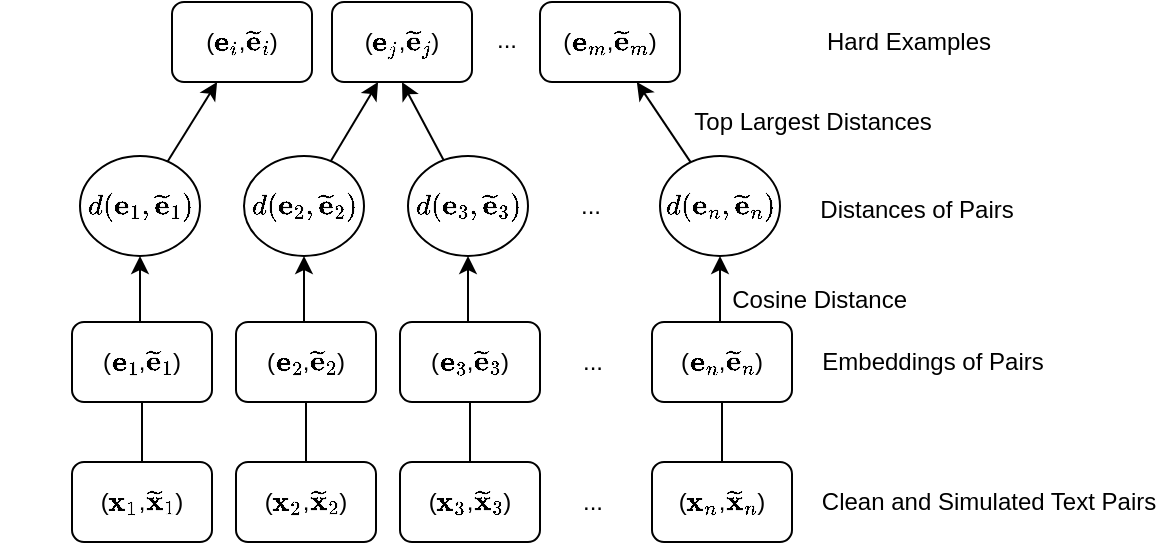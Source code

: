 <mxfile version="14.9.3" type="github">
  <diagram id="E3GFg0OGAkG6G9jWUTcP" name="Page-1">
    <mxGraphModel dx="845" dy="509" grid="1" gridSize="10" guides="1" tooltips="1" connect="1" arrows="1" fold="1" page="1" pageScale="1" pageWidth="827" pageHeight="1169" math="1" shadow="0">
      <root>
        <mxCell id="0" />
        <mxCell id="1" parent="0" />
        <mxCell id="UlxhPjbnL3pSGGldGGU--26" value="" style="edgeStyle=orthogonalEdgeStyle;rounded=0;orthogonalLoop=1;jettySize=auto;html=1;" edge="1" parent="1" source="UlxhPjbnL3pSGGldGGU--1" target="UlxhPjbnL3pSGGldGGU--17">
          <mxGeometry relative="1" as="geometry" />
        </mxCell>
        <mxCell id="UlxhPjbnL3pSGGldGGU--1" value="(\(\mathbf{x}_1\),\(\mathbf{\widetilde{x}}_1\))" style="rounded=1;whiteSpace=wrap;html=1;" vertex="1" parent="1">
          <mxGeometry x="180" y="400" width="70" height="40" as="geometry" />
        </mxCell>
        <mxCell id="UlxhPjbnL3pSGGldGGU--27" value="" style="edgeStyle=orthogonalEdgeStyle;rounded=0;orthogonalLoop=1;jettySize=auto;html=1;" edge="1" parent="1" source="UlxhPjbnL3pSGGldGGU--3" target="UlxhPjbnL3pSGGldGGU--19">
          <mxGeometry relative="1" as="geometry" />
        </mxCell>
        <mxCell id="UlxhPjbnL3pSGGldGGU--3" value="(\(\mathbf{x}_2\),\(\mathbf{\widetilde{x}}_2\))" style="rounded=1;whiteSpace=wrap;html=1;" vertex="1" parent="1">
          <mxGeometry x="262" y="400" width="70" height="40" as="geometry" />
        </mxCell>
        <mxCell id="UlxhPjbnL3pSGGldGGU--28" value="" style="edgeStyle=orthogonalEdgeStyle;rounded=0;orthogonalLoop=1;jettySize=auto;html=1;" edge="1" parent="1" source="UlxhPjbnL3pSGGldGGU--4" target="UlxhPjbnL3pSGGldGGU--20">
          <mxGeometry relative="1" as="geometry" />
        </mxCell>
        <mxCell id="UlxhPjbnL3pSGGldGGU--4" value="(\(\mathbf{x}_3\),\(\mathbf{\widetilde{x}}_3\))" style="rounded=1;whiteSpace=wrap;html=1;" vertex="1" parent="1">
          <mxGeometry x="344" y="400" width="70" height="40" as="geometry" />
        </mxCell>
        <mxCell id="UlxhPjbnL3pSGGldGGU--5" value="..." style="text;html=1;align=center;verticalAlign=middle;resizable=0;points=[];autosize=1;strokeColor=none;" vertex="1" parent="1">
          <mxGeometry x="425" y="410" width="30" height="20" as="geometry" />
        </mxCell>
        <mxCell id="UlxhPjbnL3pSGGldGGU--29" value="" style="edgeStyle=orthogonalEdgeStyle;rounded=0;orthogonalLoop=1;jettySize=auto;html=1;" edge="1" parent="1" source="UlxhPjbnL3pSGGldGGU--6" target="UlxhPjbnL3pSGGldGGU--21">
          <mxGeometry relative="1" as="geometry" />
        </mxCell>
        <mxCell id="UlxhPjbnL3pSGGldGGU--6" value="(\(\mathbf{x}_n\),\(\mathbf{\widetilde{x}}_n\))" style="rounded=1;whiteSpace=wrap;html=1;" vertex="1" parent="1">
          <mxGeometry x="470" y="400" width="70" height="40" as="geometry" />
        </mxCell>
        <mxCell id="UlxhPjbnL3pSGGldGGU--7" value="Clean and Simulated Text Pairs" style="text;html=1;align=center;verticalAlign=middle;resizable=0;points=[];autosize=1;strokeColor=none;" vertex="1" parent="1">
          <mxGeometry x="548" y="410" width="180" height="20" as="geometry" />
        </mxCell>
        <mxCell id="UlxhPjbnL3pSGGldGGU--8" value="(\(\mathbf{e}_1\),\(\mathbf{\widetilde{e}}_1\))" style="rounded=1;whiteSpace=wrap;html=1;" vertex="1" parent="1">
          <mxGeometry x="180" y="330" width="70" height="40" as="geometry" />
        </mxCell>
        <mxCell id="UlxhPjbnL3pSGGldGGU--9" value="(\(\mathbf{e}_2\),\(\mathbf{\widetilde{e}}_2\))" style="rounded=1;whiteSpace=wrap;html=1;" vertex="1" parent="1">
          <mxGeometry x="262" y="330" width="70" height="40" as="geometry" />
        </mxCell>
        <mxCell id="UlxhPjbnL3pSGGldGGU--10" value="(\(\mathbf{e}_3\),\(\mathbf{\widetilde{e}}_3\))" style="rounded=1;whiteSpace=wrap;html=1;" vertex="1" parent="1">
          <mxGeometry x="344" y="330" width="70" height="40" as="geometry" />
        </mxCell>
        <mxCell id="UlxhPjbnL3pSGGldGGU--11" value="(\(\mathbf{e}_n\),\(\mathbf{\widetilde{e}}_n\))" style="rounded=1;whiteSpace=wrap;html=1;" vertex="1" parent="1">
          <mxGeometry x="470" y="330" width="70" height="40" as="geometry" />
        </mxCell>
        <mxCell id="UlxhPjbnL3pSGGldGGU--12" value="..." style="text;html=1;align=center;verticalAlign=middle;resizable=0;points=[];autosize=1;strokeColor=none;" vertex="1" parent="1">
          <mxGeometry x="425" y="340" width="30" height="20" as="geometry" />
        </mxCell>
        <mxCell id="UlxhPjbnL3pSGGldGGU--13" value="Embeddings of Pairs" style="text;html=1;align=center;verticalAlign=middle;resizable=0;points=[];autosize=1;strokeColor=none;" vertex="1" parent="1">
          <mxGeometry x="545" y="340" width="130" height="20" as="geometry" />
        </mxCell>
        <mxCell id="UlxhPjbnL3pSGGldGGU--30" value="" style="rounded=0;orthogonalLoop=1;jettySize=auto;html=1;" edge="1" parent="1" source="UlxhPjbnL3pSGGldGGU--17" target="UlxhPjbnL3pSGGldGGU--22">
          <mxGeometry relative="1" as="geometry" />
        </mxCell>
        <mxCell id="UlxhPjbnL3pSGGldGGU--17" value="&lt;span&gt;\(d(\mathbf{e}_1, \mathbf{\widetilde{e}}_1)\)&lt;/span&gt;" style="ellipse;whiteSpace=wrap;html=1;" vertex="1" parent="1">
          <mxGeometry x="184" y="247" width="60" height="50" as="geometry" />
        </mxCell>
        <mxCell id="UlxhPjbnL3pSGGldGGU--31" value="" style="edgeStyle=none;rounded=0;orthogonalLoop=1;jettySize=auto;html=1;" edge="1" parent="1" source="UlxhPjbnL3pSGGldGGU--19" target="UlxhPjbnL3pSGGldGGU--23">
          <mxGeometry relative="1" as="geometry" />
        </mxCell>
        <mxCell id="UlxhPjbnL3pSGGldGGU--19" value="&lt;span&gt;\(d(\mathbf{e}_2, \mathbf{\widetilde{e}}_2)\)&lt;/span&gt;" style="ellipse;whiteSpace=wrap;html=1;" vertex="1" parent="1">
          <mxGeometry x="266" y="247" width="60" height="50" as="geometry" />
        </mxCell>
        <mxCell id="UlxhPjbnL3pSGGldGGU--32" value="" style="edgeStyle=none;rounded=0;orthogonalLoop=1;jettySize=auto;html=1;entryX=0.5;entryY=1;entryDx=0;entryDy=0;" edge="1" parent="1" source="UlxhPjbnL3pSGGldGGU--20" target="UlxhPjbnL3pSGGldGGU--23">
          <mxGeometry relative="1" as="geometry" />
        </mxCell>
        <mxCell id="UlxhPjbnL3pSGGldGGU--20" value="&lt;span&gt;\(d(\mathbf{e}_3, \mathbf{\widetilde{e}}_3)\)&lt;/span&gt;" style="ellipse;whiteSpace=wrap;html=1;" vertex="1" parent="1">
          <mxGeometry x="348" y="247" width="60" height="50" as="geometry" />
        </mxCell>
        <mxCell id="UlxhPjbnL3pSGGldGGU--33" value="" style="edgeStyle=none;rounded=0;orthogonalLoop=1;jettySize=auto;html=1;" edge="1" parent="1" source="UlxhPjbnL3pSGGldGGU--21" target="UlxhPjbnL3pSGGldGGU--24">
          <mxGeometry relative="1" as="geometry" />
        </mxCell>
        <mxCell id="UlxhPjbnL3pSGGldGGU--21" value="&lt;span&gt;\(d(\mathbf{e}_n, \mathbf{\widetilde{e}}_n)\)&lt;/span&gt;" style="ellipse;whiteSpace=wrap;html=1;" vertex="1" parent="1">
          <mxGeometry x="474" y="247" width="60" height="50" as="geometry" />
        </mxCell>
        <mxCell id="UlxhPjbnL3pSGGldGGU--22" value="(\(\mathbf{e}_i\),\(\mathbf{\widetilde{e}}_i\))" style="rounded=1;whiteSpace=wrap;html=1;" vertex="1" parent="1">
          <mxGeometry x="230" y="170" width="70" height="40" as="geometry" />
        </mxCell>
        <mxCell id="UlxhPjbnL3pSGGldGGU--23" value="(\(\mathbf{e}_j\),\(\mathbf{\widetilde{e}}_j\))" style="rounded=1;whiteSpace=wrap;html=1;" vertex="1" parent="1">
          <mxGeometry x="310" y="170" width="70" height="40" as="geometry" />
        </mxCell>
        <mxCell id="UlxhPjbnL3pSGGldGGU--24" value="(\(\mathbf{e}_m\),\(\mathbf{\widetilde{e}}_m\))" style="rounded=1;whiteSpace=wrap;html=1;" vertex="1" parent="1">
          <mxGeometry x="414" y="170" width="70" height="40" as="geometry" />
        </mxCell>
        <mxCell id="UlxhPjbnL3pSGGldGGU--25" value="..." style="text;html=1;align=center;verticalAlign=middle;resizable=0;points=[];autosize=1;strokeColor=none;" vertex="1" parent="1">
          <mxGeometry x="382" y="179" width="30" height="20" as="geometry" />
        </mxCell>
        <mxCell id="UlxhPjbnL3pSGGldGGU--34" value="..." style="text;html=1;align=center;verticalAlign=middle;resizable=0;points=[];autosize=1;strokeColor=none;" vertex="1" parent="1">
          <mxGeometry x="424" y="262" width="30" height="20" as="geometry" />
        </mxCell>
        <mxCell id="UlxhPjbnL3pSGGldGGU--35" value="Distances of Pairs" style="text;html=1;align=center;verticalAlign=middle;resizable=0;points=[];autosize=1;strokeColor=none;" vertex="1" parent="1">
          <mxGeometry x="547" y="264" width="110" height="20" as="geometry" />
        </mxCell>
        <mxCell id="UlxhPjbnL3pSGGldGGU--36" value="Hard Examples" style="text;html=1;align=center;verticalAlign=middle;resizable=0;points=[];autosize=1;strokeColor=none;" vertex="1" parent="1">
          <mxGeometry x="548" y="180" width="100" height="20" as="geometry" />
        </mxCell>
        <mxCell id="UlxhPjbnL3pSGGldGGU--37" value="Cosine Distance&amp;nbsp;" style="text;html=1;align=center;verticalAlign=middle;resizable=0;points=[];autosize=1;strokeColor=none;" vertex="1" parent="1">
          <mxGeometry x="500" y="309" width="110" height="20" as="geometry" />
        </mxCell>
        <mxCell id="UlxhPjbnL3pSGGldGGU--40" value="Top Largest Distances" style="text;html=1;align=center;verticalAlign=middle;resizable=0;points=[];autosize=1;strokeColor=none;" vertex="1" parent="1">
          <mxGeometry x="485" y="220" width="130" height="20" as="geometry" />
        </mxCell>
      </root>
    </mxGraphModel>
  </diagram>
</mxfile>
